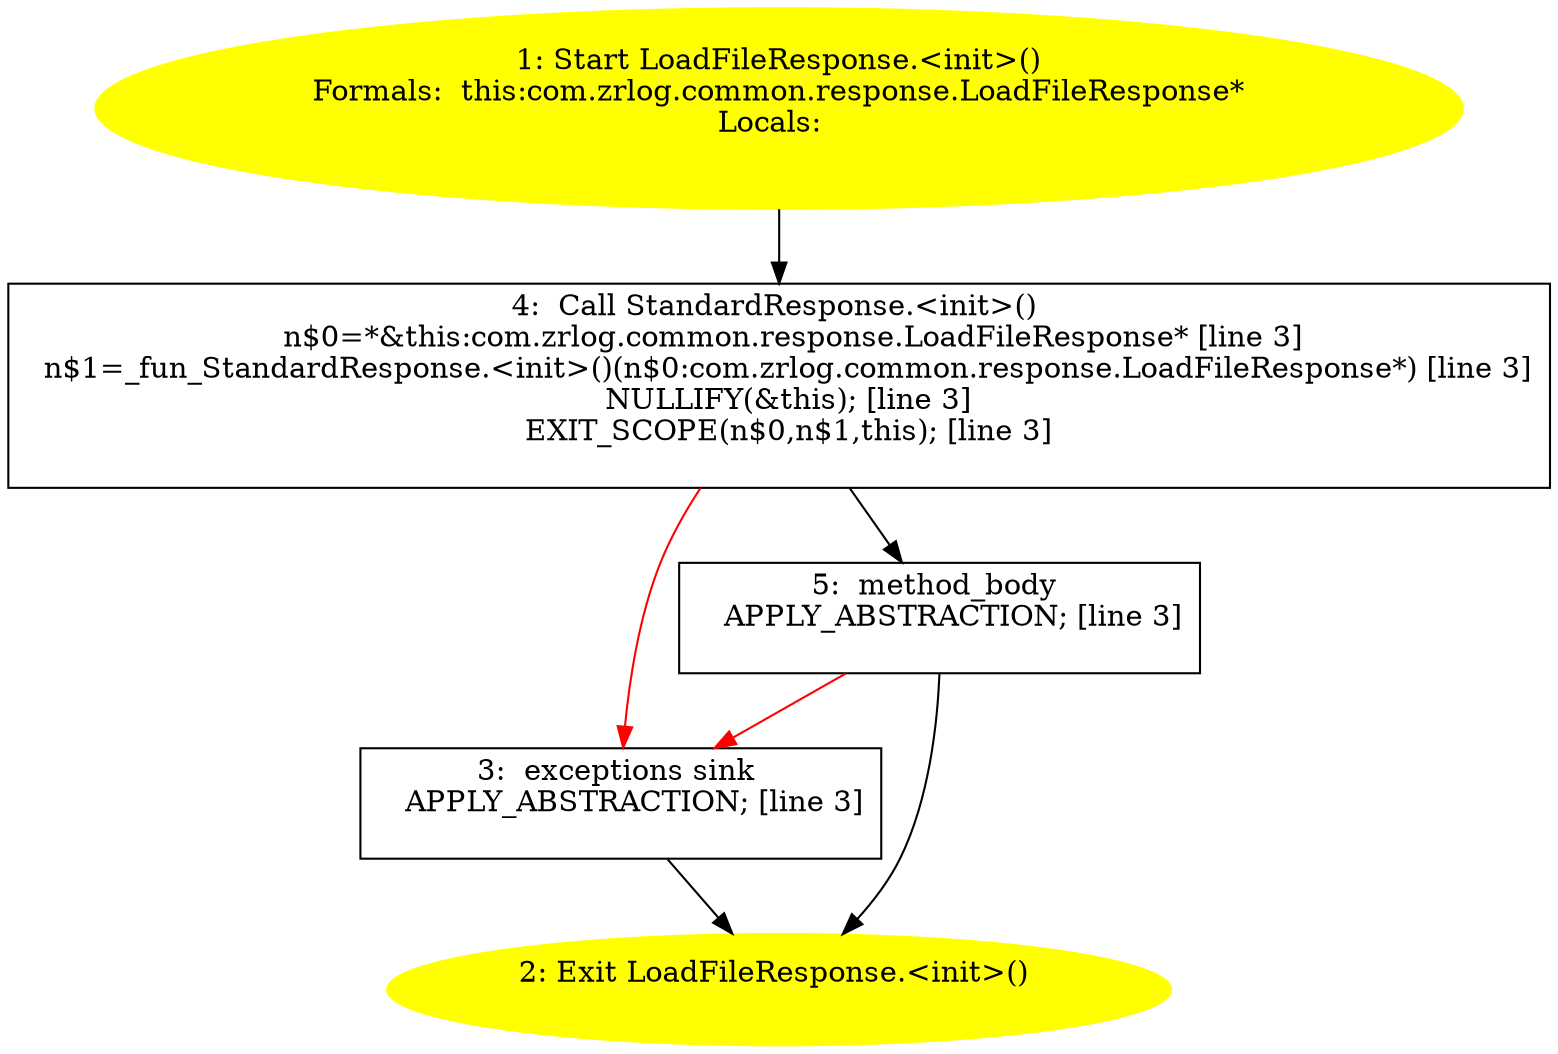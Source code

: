 /* @generated */
digraph cfg {
"com.zrlog.common.response.LoadFileResponse.<init>().851eebb68dde19451ab679a3186dfd98_1" [label="1: Start LoadFileResponse.<init>()\nFormals:  this:com.zrlog.common.response.LoadFileResponse*\nLocals:  \n  " color=yellow style=filled]
	

	 "com.zrlog.common.response.LoadFileResponse.<init>().851eebb68dde19451ab679a3186dfd98_1" -> "com.zrlog.common.response.LoadFileResponse.<init>().851eebb68dde19451ab679a3186dfd98_4" ;
"com.zrlog.common.response.LoadFileResponse.<init>().851eebb68dde19451ab679a3186dfd98_2" [label="2: Exit LoadFileResponse.<init>() \n  " color=yellow style=filled]
	

"com.zrlog.common.response.LoadFileResponse.<init>().851eebb68dde19451ab679a3186dfd98_3" [label="3:  exceptions sink \n   APPLY_ABSTRACTION; [line 3]\n " shape="box"]
	

	 "com.zrlog.common.response.LoadFileResponse.<init>().851eebb68dde19451ab679a3186dfd98_3" -> "com.zrlog.common.response.LoadFileResponse.<init>().851eebb68dde19451ab679a3186dfd98_2" ;
"com.zrlog.common.response.LoadFileResponse.<init>().851eebb68dde19451ab679a3186dfd98_4" [label="4:  Call StandardResponse.<init>() \n   n$0=*&this:com.zrlog.common.response.LoadFileResponse* [line 3]\n  n$1=_fun_StandardResponse.<init>()(n$0:com.zrlog.common.response.LoadFileResponse*) [line 3]\n  NULLIFY(&this); [line 3]\n  EXIT_SCOPE(n$0,n$1,this); [line 3]\n " shape="box"]
	

	 "com.zrlog.common.response.LoadFileResponse.<init>().851eebb68dde19451ab679a3186dfd98_4" -> "com.zrlog.common.response.LoadFileResponse.<init>().851eebb68dde19451ab679a3186dfd98_5" ;
	 "com.zrlog.common.response.LoadFileResponse.<init>().851eebb68dde19451ab679a3186dfd98_4" -> "com.zrlog.common.response.LoadFileResponse.<init>().851eebb68dde19451ab679a3186dfd98_3" [color="red" ];
"com.zrlog.common.response.LoadFileResponse.<init>().851eebb68dde19451ab679a3186dfd98_5" [label="5:  method_body \n   APPLY_ABSTRACTION; [line 3]\n " shape="box"]
	

	 "com.zrlog.common.response.LoadFileResponse.<init>().851eebb68dde19451ab679a3186dfd98_5" -> "com.zrlog.common.response.LoadFileResponse.<init>().851eebb68dde19451ab679a3186dfd98_2" ;
	 "com.zrlog.common.response.LoadFileResponse.<init>().851eebb68dde19451ab679a3186dfd98_5" -> "com.zrlog.common.response.LoadFileResponse.<init>().851eebb68dde19451ab679a3186dfd98_3" [color="red" ];
}
